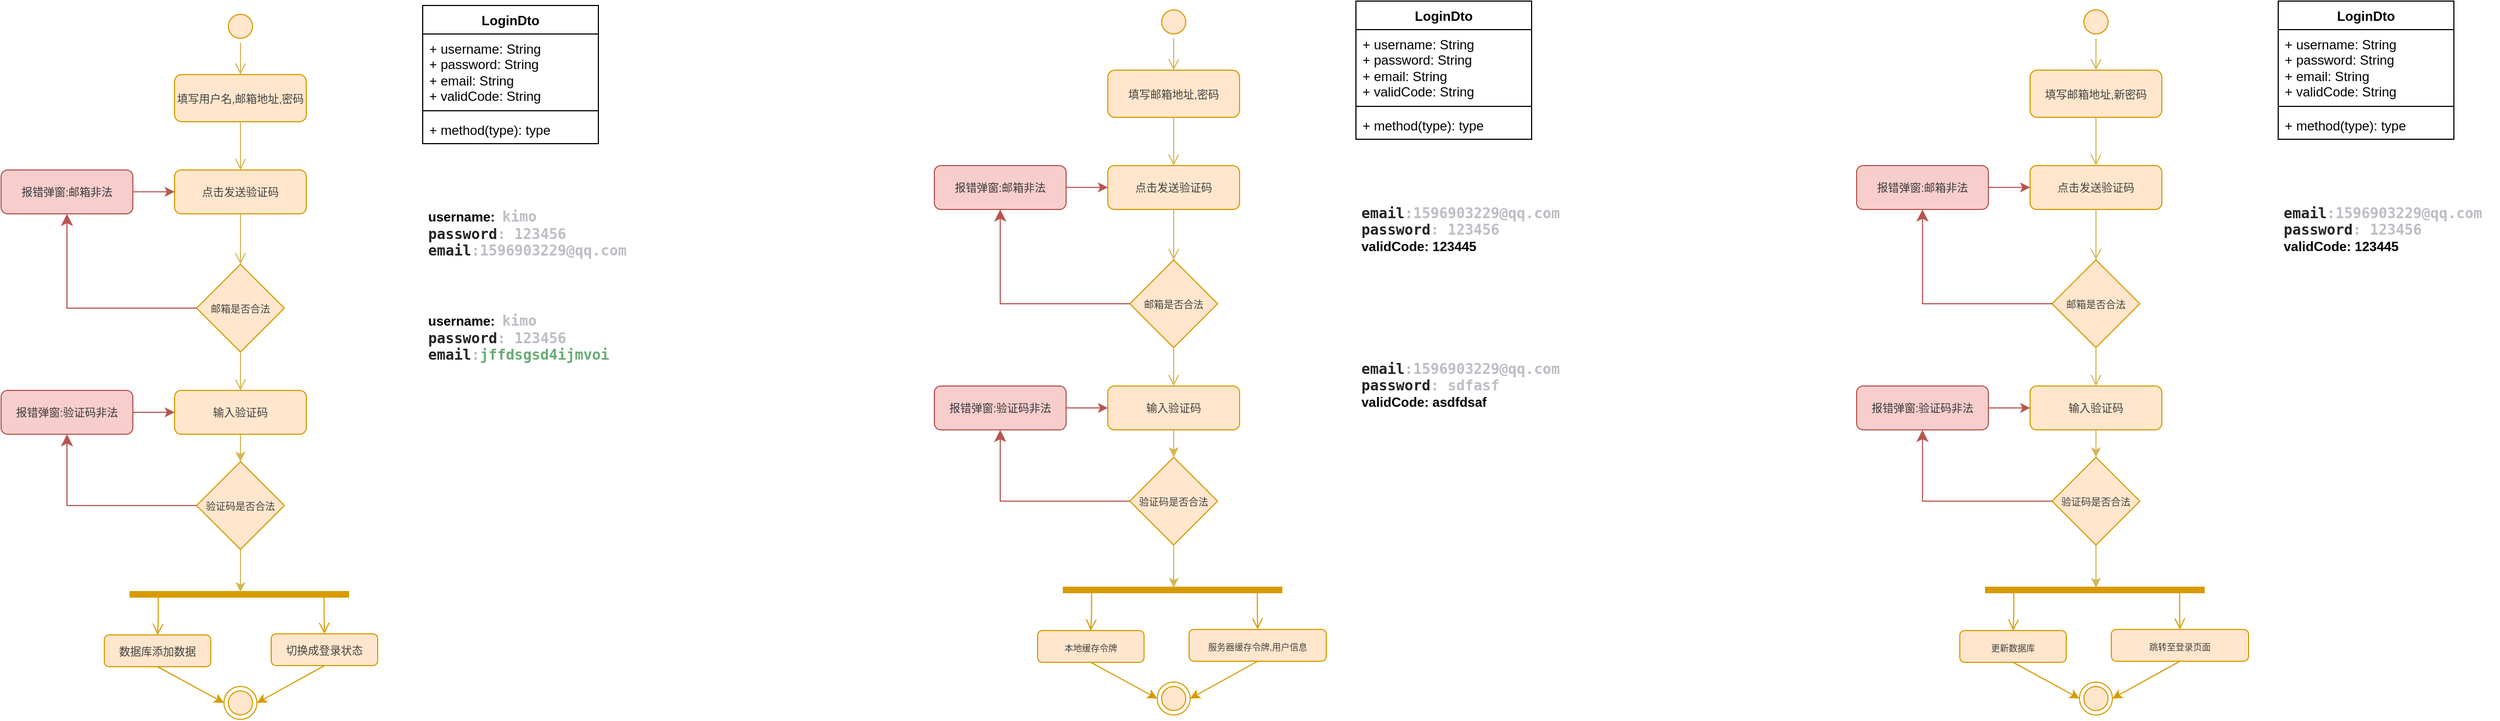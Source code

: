 <mxfile version="28.2.5">
  <diagram name="第 1 页" id="Ko-EZqCOvVL0mjjenT1L">
    <mxGraphModel dx="1000" dy="695" grid="0" gridSize="10" guides="1" tooltips="1" connect="1" arrows="1" fold="1" page="1" pageScale="1" pageWidth="827" pageHeight="1169" background="none" math="0" shadow="0">
      <root>
        <mxCell id="0" />
        <mxCell id="1" parent="0" />
        <mxCell id="JyAN_obIHdgHUJqG_vVm-1" value="" style="ellipse;html=1;shape=endState;fillColor=#ffe6cc;strokeColor=#d79b00;" parent="1" vertex="1">
          <mxGeometry x="233" y="665" width="30" height="30" as="geometry" />
        </mxCell>
        <mxCell id="JyAN_obIHdgHUJqG_vVm-2" value="" style="ellipse;html=1;shape=startState;fillColor=#ffe6cc;strokeColor=#d79b00;" parent="1" vertex="1">
          <mxGeometry x="233" y="48" width="30" height="30" as="geometry" />
        </mxCell>
        <mxCell id="JyAN_obIHdgHUJqG_vVm-3" value="" style="edgeStyle=orthogonalEdgeStyle;html=1;verticalAlign=bottom;endArrow=open;endSize=8;strokeColor=#d6b656;rounded=0;fillColor=#fff2cc;" parent="1" source="JyAN_obIHdgHUJqG_vVm-2" target="JyAN_obIHdgHUJqG_vVm-4" edge="1">
          <mxGeometry relative="1" as="geometry">
            <mxPoint x="248" y="138" as="targetPoint" />
          </mxGeometry>
        </mxCell>
        <mxCell id="JyAN_obIHdgHUJqG_vVm-4" value="&lt;font style=&quot;color: rgb(66, 66, 66); font-size: 10px;&quot;&gt;填写用户名,邮箱地址,密码&lt;/font&gt;" style="rounded=1;whiteSpace=wrap;html=1;fillColor=#ffe6cc;strokeColor=#d79b00;" parent="1" vertex="1">
          <mxGeometry x="188" y="107" width="120" height="43" as="geometry" />
        </mxCell>
        <mxCell id="JyAN_obIHdgHUJqG_vVm-5" value="&lt;font style=&quot;color: rgb(66, 66, 66); font-size: 10px;&quot;&gt;点击发送验证码&lt;/font&gt;" style="rounded=1;whiteSpace=wrap;html=1;fillColor=#ffe6cc;strokeColor=#d79b00;" parent="1" vertex="1">
          <mxGeometry x="188" y="194" width="120" height="40" as="geometry" />
        </mxCell>
        <mxCell id="JyAN_obIHdgHUJqG_vVm-6" value="" style="edgeStyle=orthogonalEdgeStyle;html=1;verticalAlign=bottom;endArrow=open;endSize=8;strokeColor=#d6b656;rounded=0;fillColor=#fff2cc;entryX=0.5;entryY=0;entryDx=0;entryDy=0;exitX=0.5;exitY=1;exitDx=0;exitDy=0;" parent="1" source="JyAN_obIHdgHUJqG_vVm-4" target="JyAN_obIHdgHUJqG_vVm-5" edge="1">
          <mxGeometry relative="1" as="geometry">
            <mxPoint x="243" y="174" as="targetPoint" />
            <mxPoint x="243" y="100" as="sourcePoint" />
          </mxGeometry>
        </mxCell>
        <mxCell id="JyAN_obIHdgHUJqG_vVm-7" value="" style="edgeStyle=orthogonalEdgeStyle;html=1;verticalAlign=bottom;endArrow=open;endSize=8;strokeColor=#d6b656;rounded=0;fillColor=#fff2cc;entryX=0.5;entryY=0;entryDx=0;entryDy=0;" parent="1" source="JyAN_obIHdgHUJqG_vVm-5" target="JyAN_obIHdgHUJqG_vVm-8" edge="1">
          <mxGeometry relative="1" as="geometry">
            <mxPoint x="247.71" y="474" as="targetPoint" />
            <mxPoint x="247.71" y="364" as="sourcePoint" />
          </mxGeometry>
        </mxCell>
        <mxCell id="JyAN_obIHdgHUJqG_vVm-8" value="&lt;font style=&quot;font-size: 9px; color: rgb(66, 66, 66);&quot;&gt;邮箱是否合法&lt;/font&gt;" style="rhombus;whiteSpace=wrap;html=1;fillColor=#ffe6cc;strokeColor=#d79b00;" parent="1" vertex="1">
          <mxGeometry x="208" y="280" width="80" height="80" as="geometry" />
        </mxCell>
        <mxCell id="JyAN_obIHdgHUJqG_vVm-9" value="" style="edgeStyle=segmentEdgeStyle;endArrow=classic;html=1;curved=0;rounded=0;endSize=8;startSize=8;fillColor=#f8cecc;strokeColor=#b85450;exitX=0;exitY=0.5;exitDx=0;exitDy=0;entryX=0.5;entryY=1;entryDx=0;entryDy=0;" parent="1" source="JyAN_obIHdgHUJqG_vVm-8" target="JyAN_obIHdgHUJqG_vVm-10" edge="1">
          <mxGeometry width="50" height="50" relative="1" as="geometry">
            <mxPoint x="318" y="364" as="sourcePoint" />
            <mxPoint x="71" y="253" as="targetPoint" />
          </mxGeometry>
        </mxCell>
        <mxCell id="cl41dGnrG3kQafIAovNq-9" value="" style="edgeStyle=orthogonalEdgeStyle;rounded=0;orthogonalLoop=1;jettySize=auto;html=1;fillColor=#f8cecc;strokeColor=#b85450;" parent="1" edge="1">
          <mxGeometry relative="1" as="geometry">
            <mxPoint x="149.0" y="213.9" as="sourcePoint" />
            <mxPoint x="188" y="213.9" as="targetPoint" />
            <Array as="points">
              <mxPoint x="176" y="213.9" />
              <mxPoint x="176" y="213.9" />
            </Array>
          </mxGeometry>
        </mxCell>
        <mxCell id="JyAN_obIHdgHUJqG_vVm-10" value="&lt;span style=&quot;font-size: 10px;&quot;&gt;&lt;font style=&quot;color: rgb(58, 58, 58);&quot;&gt;报错弹窗:邮箱非法&lt;/font&gt;&lt;/span&gt;" style="rounded=1;whiteSpace=wrap;html=1;fillColor=#f8cecc;strokeColor=#b85450;" parent="1" vertex="1">
          <mxGeometry x="30" y="194" width="120" height="40" as="geometry" />
        </mxCell>
        <mxCell id="JyAN_obIHdgHUJqG_vVm-11" value="" style="edgeStyle=orthogonalEdgeStyle;html=1;verticalAlign=bottom;endArrow=open;endSize=8;strokeColor=#d6b656;rounded=0;fillColor=#fff2cc;exitX=0.5;exitY=1;exitDx=0;exitDy=0;entryX=0.5;entryY=0;entryDx=0;entryDy=0;" parent="1" source="JyAN_obIHdgHUJqG_vVm-8" target="cl41dGnrG3kQafIAovNq-2" edge="1">
          <mxGeometry relative="1" as="geometry">
            <mxPoint x="248" y="403" as="targetPoint" />
            <mxPoint x="247" y="417" as="sourcePoint" />
          </mxGeometry>
        </mxCell>
        <mxCell id="JyAN_obIHdgHUJqG_vVm-12" value="" style="shape=line;html=1;strokeWidth=6;strokeColor=#d79b00;fillColor=#ffe6cc;" parent="1" vertex="1">
          <mxGeometry x="147" y="576" width="200" height="10" as="geometry" />
        </mxCell>
        <mxCell id="JyAN_obIHdgHUJqG_vVm-13" value="" style="edgeStyle=orthogonalEdgeStyle;html=1;verticalAlign=bottom;endArrow=open;endSize=8;strokeColor=#d79b00;rounded=0;fillColor=#ffe6cc;exitX=0.131;exitY=0.553;exitDx=0;exitDy=0;exitPerimeter=0;entryX=0.5;entryY=0;entryDx=0;entryDy=0;" parent="1" source="JyAN_obIHdgHUJqG_vVm-12" target="JyAN_obIHdgHUJqG_vVm-14" edge="1">
          <mxGeometry relative="1" as="geometry">
            <mxPoint x="173" y="765.32" as="targetPoint" />
            <mxPoint x="174.8" y="647" as="sourcePoint" />
          </mxGeometry>
        </mxCell>
        <mxCell id="JyAN_obIHdgHUJqG_vVm-14" value="&lt;font color=&quot;#424242&quot;&gt;&lt;span style=&quot;font-size: 10px;&quot;&gt;数据库添加数据&lt;/span&gt;&lt;/font&gt;" style="rounded=1;whiteSpace=wrap;html=1;fillColor=#ffe6cc;strokeColor=#d79b00;" parent="1" vertex="1">
          <mxGeometry x="124" y="618" width="97" height="29" as="geometry" />
        </mxCell>
        <mxCell id="JyAN_obIHdgHUJqG_vVm-15" value="" style="edgeStyle=orthogonalEdgeStyle;html=1;verticalAlign=bottom;endArrow=open;endSize=8;strokeColor=#d79b00;rounded=0;fillColor=#ffe6cc;exitX=0.886;exitY=0.567;exitDx=0;exitDy=0;exitPerimeter=0;entryX=0.5;entryY=0;entryDx=0;entryDy=0;" parent="1" source="JyAN_obIHdgHUJqG_vVm-12" target="JyAN_obIHdgHUJqG_vVm-16" edge="1">
          <mxGeometry relative="1" as="geometry">
            <mxPoint x="325" y="774" as="targetPoint" />
            <mxPoint x="324" y="633" as="sourcePoint" />
          </mxGeometry>
        </mxCell>
        <mxCell id="JyAN_obIHdgHUJqG_vVm-16" value="&lt;font color=&quot;#424242&quot;&gt;&lt;span style=&quot;font-size: 10px;&quot;&gt;切换成登录状态&lt;/span&gt;&lt;/font&gt;" style="rounded=1;whiteSpace=wrap;html=1;fillColor=#ffe6cc;strokeColor=#d79b00;" parent="1" vertex="1">
          <mxGeometry x="276" y="617" width="97" height="29" as="geometry" />
        </mxCell>
        <mxCell id="JyAN_obIHdgHUJqG_vVm-18" value="" style="endArrow=classic;html=1;rounded=0;fillColor=#ffe6cc;strokeColor=#d79b00;entryX=0;entryY=0.5;entryDx=0;entryDy=0;exitX=0.5;exitY=1;exitDx=0;exitDy=0;" parent="1" source="JyAN_obIHdgHUJqG_vVm-14" target="JyAN_obIHdgHUJqG_vVm-1" edge="1">
          <mxGeometry width="50" height="50" relative="1" as="geometry">
            <mxPoint x="99" y="818" as="sourcePoint" />
            <mxPoint x="149" y="768" as="targetPoint" />
          </mxGeometry>
        </mxCell>
        <mxCell id="JyAN_obIHdgHUJqG_vVm-19" value="" style="endArrow=classic;html=1;rounded=0;fillColor=#ffe6cc;strokeColor=#d79b00;entryX=1;entryY=0.5;entryDx=0;entryDy=0;exitX=0.5;exitY=1;exitDx=0;exitDy=0;" parent="1" source="JyAN_obIHdgHUJqG_vVm-16" target="JyAN_obIHdgHUJqG_vVm-1" edge="1">
          <mxGeometry width="50" height="50" relative="1" as="geometry">
            <mxPoint x="282" y="723" as="sourcePoint" />
            <mxPoint x="342" y="795" as="targetPoint" />
          </mxGeometry>
        </mxCell>
        <mxCell id="JyAN_obIHdgHUJqG_vVm-20" value="LoginDto" style="swimlane;fontStyle=1;align=center;verticalAlign=top;childLayout=stackLayout;horizontal=1;startSize=26;horizontalStack=0;resizeParent=1;resizeParentMax=0;resizeLast=0;collapsible=1;marginBottom=0;whiteSpace=wrap;html=1;" parent="1" vertex="1">
          <mxGeometry x="414" y="44" width="160" height="126" as="geometry" />
        </mxCell>
        <mxCell id="JyAN_obIHdgHUJqG_vVm-21" value="+ username: String&lt;div&gt;+ password: String&lt;/div&gt;&lt;div&gt;+ email: String&lt;/div&gt;&lt;div&gt;+ validCode: String&lt;/div&gt;" style="text;strokeColor=none;fillColor=none;align=left;verticalAlign=top;spacingLeft=4;spacingRight=4;overflow=hidden;rotatable=0;points=[[0,0.5],[1,0.5]];portConstraint=eastwest;whiteSpace=wrap;html=1;" parent="JyAN_obIHdgHUJqG_vVm-20" vertex="1">
          <mxGeometry y="26" width="160" height="66" as="geometry" />
        </mxCell>
        <mxCell id="JyAN_obIHdgHUJqG_vVm-22" value="" style="line;strokeWidth=1;fillColor=none;align=left;verticalAlign=middle;spacingTop=-1;spacingLeft=3;spacingRight=3;rotatable=0;labelPosition=right;points=[];portConstraint=eastwest;strokeColor=inherit;" parent="JyAN_obIHdgHUJqG_vVm-20" vertex="1">
          <mxGeometry y="92" width="160" height="8" as="geometry" />
        </mxCell>
        <mxCell id="JyAN_obIHdgHUJqG_vVm-23" value="+ method(type): type" style="text;strokeColor=none;fillColor=none;align=left;verticalAlign=top;spacingLeft=4;spacingRight=4;overflow=hidden;rotatable=0;points=[[0,0.5],[1,0.5]];portConstraint=eastwest;whiteSpace=wrap;html=1;" parent="JyAN_obIHdgHUJqG_vVm-20" vertex="1">
          <mxGeometry y="100" width="160" height="26" as="geometry" />
        </mxCell>
        <mxCell id="JyAN_obIHdgHUJqG_vVm-24" value="username:&amp;nbsp;&lt;span&gt;&amp;nbsp;&lt;span style=&quot;font-family: &amp;quot;JetBrains Mono&amp;quot;, monospace; font-size: 9.8pt; color: rgb(188, 190, 196);&quot;&gt;kimo&lt;/span&gt;&lt;/span&gt;&lt;div&gt;&lt;span style=&quot;font-family: &amp;quot;JetBrains Mono&amp;quot;, monospace; font-size: 9.8pt; color: rgb(188, 190, 196);&quot;&gt;&lt;font style=&quot;color: rgb(37, 37, 37);&quot;&gt;password&lt;/font&gt;&lt;/span&gt;&lt;span style=&quot;font-family: &amp;quot;JetBrains Mono&amp;quot;, monospace; font-size: 9.8pt; color: rgb(188, 190, 196);&quot;&gt;: 123456&lt;/span&gt;&lt;/div&gt;&lt;div&gt;&lt;span style=&quot;font-family: &amp;quot;JetBrains Mono&amp;quot;, monospace; font-size: 9.8pt; color: rgb(188, 190, 196);&quot;&gt;&lt;font style=&quot;color: rgb(37, 37, 37);&quot;&gt;email&lt;/font&gt;&lt;/span&gt;&lt;span style=&quot;font-family: &amp;quot;JetBrains Mono&amp;quot;, monospace; font-size: 9.8pt; color: rgb(188, 190, 196);&quot;&gt;:1596903229@qq.com&lt;/span&gt;&lt;/div&gt;" style="text;align=left;fontStyle=1;verticalAlign=middle;spacingLeft=3;spacingRight=3;strokeColor=none;rotatable=0;points=[[0,0.5],[1,0.5]];portConstraint=eastwest;html=1;" parent="1" vertex="1">
          <mxGeometry x="414" y="207" width="201" height="90" as="geometry" />
        </mxCell>
        <mxCell id="JyAN_obIHdgHUJqG_vVm-25" value="username:&amp;nbsp;&lt;span&gt;&amp;nbsp;&lt;span style=&quot;font-family: &amp;quot;JetBrains Mono&amp;quot;, monospace; font-size: 9.8pt; color: rgb(188, 190, 196);&quot;&gt;kimo&lt;/span&gt;&lt;/span&gt;&lt;div&gt;&lt;span style=&quot;font-family: &amp;quot;JetBrains Mono&amp;quot;, monospace; font-size: 9.8pt; color: rgb(188, 190, 196);&quot;&gt;&lt;font style=&quot;color: rgb(37, 37, 37);&quot;&gt;password&lt;/font&gt;&lt;/span&gt;&lt;span style=&quot;font-family: &amp;quot;JetBrains Mono&amp;quot;, monospace; font-size: 9.8pt; color: rgb(188, 190, 196);&quot;&gt;: 123456&lt;/span&gt;&lt;/div&gt;&lt;div&gt;&lt;span style=&quot;font-family: &amp;quot;JetBrains Mono&amp;quot;, monospace; font-size: 9.8pt; color: rgb(188, 190, 196);&quot;&gt;&lt;font style=&quot;color: rgb(37, 37, 37);&quot;&gt;email&lt;/font&gt;&lt;/span&gt;&lt;span style=&quot;font-family: &amp;quot;JetBrains Mono&amp;quot;, monospace; font-size: 9.8pt; color: rgb(188, 190, 196);&quot;&gt;:&lt;/span&gt;&lt;span style=&quot;color: rgb(106, 171, 115); font-family: &amp;quot;JetBrains Mono&amp;quot;, monospace; font-size: 9.8pt;&quot;&gt;jffdsgsd4ijmvo&lt;/span&gt;&lt;span style=&quot;color: rgb(106, 171, 115); font-family: &amp;quot;JetBrains Mono&amp;quot;, monospace; font-size: 9.8pt;&quot;&gt;i&lt;/span&gt;&lt;/div&gt;" style="text;align=left;fontStyle=1;verticalAlign=middle;spacingLeft=3;spacingRight=3;strokeColor=none;rotatable=0;points=[[0,0.5],[1,0.5]];portConstraint=eastwest;html=1;" parent="1" vertex="1">
          <mxGeometry x="414" y="302" width="201" height="90" as="geometry" />
        </mxCell>
        <mxCell id="cl41dGnrG3kQafIAovNq-4" value="" style="edgeStyle=orthogonalEdgeStyle;rounded=0;orthogonalLoop=1;jettySize=auto;html=1;fillColor=#fff2cc;strokeColor=#d6b656;" parent="1" source="cl41dGnrG3kQafIAovNq-2" target="cl41dGnrG3kQafIAovNq-3" edge="1">
          <mxGeometry relative="1" as="geometry" />
        </mxCell>
        <mxCell id="cl41dGnrG3kQafIAovNq-2" value="&lt;font style=&quot;color: rgb(66, 66, 66); font-size: 10px;&quot;&gt;输入验证码&lt;/font&gt;" style="rounded=1;whiteSpace=wrap;html=1;fillColor=#ffe6cc;strokeColor=#d79b00;" parent="1" vertex="1">
          <mxGeometry x="188" y="395" width="120" height="40" as="geometry" />
        </mxCell>
        <mxCell id="cl41dGnrG3kQafIAovNq-5" value="" style="edgeStyle=orthogonalEdgeStyle;rounded=0;orthogonalLoop=1;jettySize=auto;html=1;fillColor=#fff2cc;strokeColor=#d6b656;entryX=0.504;entryY=0.26;entryDx=0;entryDy=0;entryPerimeter=0;" parent="1" source="cl41dGnrG3kQafIAovNq-3" target="JyAN_obIHdgHUJqG_vVm-12" edge="1">
          <mxGeometry relative="1" as="geometry">
            <Array as="points">
              <mxPoint x="248" y="579" />
              <mxPoint x="248" y="579" />
            </Array>
          </mxGeometry>
        </mxCell>
        <mxCell id="cl41dGnrG3kQafIAovNq-3" value="&lt;font style=&quot;font-size: 9px; color: rgb(66, 66, 66);&quot;&gt;验证码是否合法&lt;/font&gt;" style="rhombus;whiteSpace=wrap;html=1;fillColor=#ffe6cc;strokeColor=#d79b00;" parent="1" vertex="1">
          <mxGeometry x="208" y="460" width="80" height="80" as="geometry" />
        </mxCell>
        <mxCell id="cl41dGnrG3kQafIAovNq-6" value="" style="edgeStyle=segmentEdgeStyle;endArrow=classic;html=1;curved=0;rounded=0;endSize=8;startSize=8;fillColor=#f8cecc;strokeColor=#b85450;exitX=0;exitY=0.5;exitDx=0;exitDy=0;entryX=0.5;entryY=1;entryDx=0;entryDy=0;" parent="1" source="cl41dGnrG3kQafIAovNq-3" target="cl41dGnrG3kQafIAovNq-7" edge="1">
          <mxGeometry width="50" height="50" relative="1" as="geometry">
            <mxPoint x="208" y="501" as="sourcePoint" />
            <mxPoint x="71" y="434" as="targetPoint" />
          </mxGeometry>
        </mxCell>
        <mxCell id="cl41dGnrG3kQafIAovNq-8" value="" style="edgeStyle=orthogonalEdgeStyle;rounded=0;orthogonalLoop=1;jettySize=auto;html=1;fillColor=#f8cecc;strokeColor=#b85450;" parent="1" source="cl41dGnrG3kQafIAovNq-7" target="cl41dGnrG3kQafIAovNq-2" edge="1">
          <mxGeometry relative="1" as="geometry" />
        </mxCell>
        <mxCell id="cl41dGnrG3kQafIAovNq-7" value="&lt;span style=&quot;font-size: 10px;&quot;&gt;&lt;font style=&quot;color: rgb(58, 58, 58);&quot;&gt;报错弹窗:验证码非法&lt;/font&gt;&lt;/span&gt;" style="rounded=1;whiteSpace=wrap;html=1;fillColor=#f8cecc;strokeColor=#b85450;" parent="1" vertex="1">
          <mxGeometry x="30" y="395" width="120" height="40" as="geometry" />
        </mxCell>
        <mxCell id="cl41dGnrG3kQafIAovNq-10" value="" style="ellipse;html=1;shape=endState;fillColor=#ffe6cc;strokeColor=#d79b00;" parent="1" vertex="1">
          <mxGeometry x="1083" y="661" width="30" height="30" as="geometry" />
        </mxCell>
        <mxCell id="cl41dGnrG3kQafIAovNq-11" value="" style="ellipse;html=1;shape=startState;fillColor=#ffe6cc;strokeColor=#d79b00;" parent="1" vertex="1">
          <mxGeometry x="1083" y="44" width="30" height="30" as="geometry" />
        </mxCell>
        <mxCell id="cl41dGnrG3kQafIAovNq-12" value="" style="edgeStyle=orthogonalEdgeStyle;html=1;verticalAlign=bottom;endArrow=open;endSize=8;strokeColor=#d6b656;rounded=0;fillColor=#fff2cc;" parent="1" source="cl41dGnrG3kQafIAovNq-11" target="cl41dGnrG3kQafIAovNq-13" edge="1">
          <mxGeometry relative="1" as="geometry">
            <mxPoint x="1098" y="134" as="targetPoint" />
          </mxGeometry>
        </mxCell>
        <mxCell id="cl41dGnrG3kQafIAovNq-13" value="&lt;font style=&quot;color: rgb(66, 66, 66); font-size: 10px;&quot;&gt;填写邮箱地址,密码&lt;/font&gt;" style="rounded=1;whiteSpace=wrap;html=1;fillColor=#ffe6cc;strokeColor=#d79b00;" parent="1" vertex="1">
          <mxGeometry x="1038" y="103" width="120" height="43" as="geometry" />
        </mxCell>
        <mxCell id="cl41dGnrG3kQafIAovNq-14" value="&lt;font style=&quot;color: rgb(66, 66, 66); font-size: 10px;&quot;&gt;点击发送验证码&lt;/font&gt;" style="rounded=1;whiteSpace=wrap;html=1;fillColor=#ffe6cc;strokeColor=#d79b00;" parent="1" vertex="1">
          <mxGeometry x="1038" y="190" width="120" height="40" as="geometry" />
        </mxCell>
        <mxCell id="cl41dGnrG3kQafIAovNq-15" value="" style="edgeStyle=orthogonalEdgeStyle;html=1;verticalAlign=bottom;endArrow=open;endSize=8;strokeColor=#d6b656;rounded=0;fillColor=#fff2cc;entryX=0.5;entryY=0;entryDx=0;entryDy=0;exitX=0.5;exitY=1;exitDx=0;exitDy=0;" parent="1" source="cl41dGnrG3kQafIAovNq-13" target="cl41dGnrG3kQafIAovNq-14" edge="1">
          <mxGeometry relative="1" as="geometry">
            <mxPoint x="1093" y="170" as="targetPoint" />
            <mxPoint x="1093" y="96" as="sourcePoint" />
          </mxGeometry>
        </mxCell>
        <mxCell id="cl41dGnrG3kQafIAovNq-16" value="" style="edgeStyle=orthogonalEdgeStyle;html=1;verticalAlign=bottom;endArrow=open;endSize=8;strokeColor=#d6b656;rounded=0;fillColor=#fff2cc;entryX=0.5;entryY=0;entryDx=0;entryDy=0;" parent="1" source="cl41dGnrG3kQafIAovNq-14" target="cl41dGnrG3kQafIAovNq-17" edge="1">
          <mxGeometry relative="1" as="geometry">
            <mxPoint x="1097.71" y="470" as="targetPoint" />
            <mxPoint x="1097.71" y="360" as="sourcePoint" />
          </mxGeometry>
        </mxCell>
        <mxCell id="cl41dGnrG3kQafIAovNq-17" value="&lt;font style=&quot;font-size: 9px; color: rgb(66, 66, 66);&quot;&gt;邮箱是否合法&lt;/font&gt;" style="rhombus;whiteSpace=wrap;html=1;fillColor=#ffe6cc;strokeColor=#d79b00;" parent="1" vertex="1">
          <mxGeometry x="1058" y="276" width="80" height="80" as="geometry" />
        </mxCell>
        <mxCell id="cl41dGnrG3kQafIAovNq-18" value="" style="edgeStyle=segmentEdgeStyle;endArrow=classic;html=1;curved=0;rounded=0;endSize=8;startSize=8;fillColor=#f8cecc;strokeColor=#b85450;exitX=0;exitY=0.5;exitDx=0;exitDy=0;entryX=0.5;entryY=1;entryDx=0;entryDy=0;" parent="1" source="cl41dGnrG3kQafIAovNq-17" target="cl41dGnrG3kQafIAovNq-20" edge="1">
          <mxGeometry width="50" height="50" relative="1" as="geometry">
            <mxPoint x="1168" y="360" as="sourcePoint" />
            <mxPoint x="921" y="249" as="targetPoint" />
          </mxGeometry>
        </mxCell>
        <mxCell id="cl41dGnrG3kQafIAovNq-19" value="" style="edgeStyle=orthogonalEdgeStyle;rounded=0;orthogonalLoop=1;jettySize=auto;html=1;fillColor=#f8cecc;strokeColor=#b85450;" parent="1" edge="1">
          <mxGeometry relative="1" as="geometry">
            <mxPoint x="999" y="209.9" as="sourcePoint" />
            <mxPoint x="1038" y="209.9" as="targetPoint" />
            <Array as="points">
              <mxPoint x="1026" y="209.9" />
              <mxPoint x="1026" y="209.9" />
            </Array>
          </mxGeometry>
        </mxCell>
        <mxCell id="cl41dGnrG3kQafIAovNq-20" value="&lt;span style=&quot;font-size: 10px;&quot;&gt;&lt;font style=&quot;color: rgb(58, 58, 58);&quot;&gt;报错弹窗:邮箱非法&lt;/font&gt;&lt;/span&gt;" style="rounded=1;whiteSpace=wrap;html=1;fillColor=#f8cecc;strokeColor=#b85450;" parent="1" vertex="1">
          <mxGeometry x="880" y="190" width="120" height="40" as="geometry" />
        </mxCell>
        <mxCell id="cl41dGnrG3kQafIAovNq-21" value="" style="edgeStyle=orthogonalEdgeStyle;html=1;verticalAlign=bottom;endArrow=open;endSize=8;strokeColor=#d6b656;rounded=0;fillColor=#fff2cc;exitX=0.5;exitY=1;exitDx=0;exitDy=0;entryX=0.5;entryY=0;entryDx=0;entryDy=0;" parent="1" source="cl41dGnrG3kQafIAovNq-17" target="cl41dGnrG3kQafIAovNq-36" edge="1">
          <mxGeometry relative="1" as="geometry">
            <mxPoint x="1098" y="399" as="targetPoint" />
            <mxPoint x="1097" y="413" as="sourcePoint" />
          </mxGeometry>
        </mxCell>
        <mxCell id="cl41dGnrG3kQafIAovNq-22" value="" style="shape=line;html=1;strokeWidth=6;strokeColor=#d79b00;fillColor=#ffe6cc;" parent="1" vertex="1">
          <mxGeometry x="997" y="572" width="200" height="10" as="geometry" />
        </mxCell>
        <mxCell id="cl41dGnrG3kQafIAovNq-23" value="" style="edgeStyle=orthogonalEdgeStyle;html=1;verticalAlign=bottom;endArrow=open;endSize=8;strokeColor=#d79b00;rounded=0;fillColor=#ffe6cc;exitX=0.131;exitY=0.553;exitDx=0;exitDy=0;exitPerimeter=0;entryX=0.5;entryY=0;entryDx=0;entryDy=0;" parent="1" source="cl41dGnrG3kQafIAovNq-22" target="cl41dGnrG3kQafIAovNq-24" edge="1">
          <mxGeometry relative="1" as="geometry">
            <mxPoint x="1023" y="761.32" as="targetPoint" />
            <mxPoint x="1024.8" y="643" as="sourcePoint" />
          </mxGeometry>
        </mxCell>
        <mxCell id="cl41dGnrG3kQafIAovNq-24" value="&lt;font style=&quot;font-size: 8px;&quot; color=&quot;#424242&quot;&gt;本地缓存令牌&lt;/font&gt;" style="rounded=1;whiteSpace=wrap;html=1;fillColor=#ffe6cc;strokeColor=#d79b00;" parent="1" vertex="1">
          <mxGeometry x="974" y="614" width="97" height="29" as="geometry" />
        </mxCell>
        <mxCell id="cl41dGnrG3kQafIAovNq-25" value="" style="edgeStyle=orthogonalEdgeStyle;html=1;verticalAlign=bottom;endArrow=open;endSize=8;strokeColor=#d79b00;rounded=0;fillColor=#ffe6cc;exitX=0.886;exitY=0.567;exitDx=0;exitDy=0;exitPerimeter=0;entryX=0.5;entryY=0;entryDx=0;entryDy=0;" parent="1" source="cl41dGnrG3kQafIAovNq-22" target="cl41dGnrG3kQafIAovNq-26" edge="1">
          <mxGeometry relative="1" as="geometry">
            <mxPoint x="1175" y="770" as="targetPoint" />
            <mxPoint x="1174" y="629" as="sourcePoint" />
          </mxGeometry>
        </mxCell>
        <mxCell id="cl41dGnrG3kQafIAovNq-26" value="&lt;font style=&quot;font-size: 8px;&quot; color=&quot;#424242&quot;&gt;服务器缓存令牌,用户信息&lt;/font&gt;" style="rounded=1;whiteSpace=wrap;html=1;fillColor=#ffe6cc;strokeColor=#d79b00;" parent="1" vertex="1">
          <mxGeometry x="1112" y="613" width="125" height="29" as="geometry" />
        </mxCell>
        <mxCell id="cl41dGnrG3kQafIAovNq-27" value="" style="endArrow=classic;html=1;rounded=0;fillColor=#ffe6cc;strokeColor=#d79b00;entryX=0;entryY=0.5;entryDx=0;entryDy=0;exitX=0.5;exitY=1;exitDx=0;exitDy=0;" parent="1" source="cl41dGnrG3kQafIAovNq-24" target="cl41dGnrG3kQafIAovNq-10" edge="1">
          <mxGeometry width="50" height="50" relative="1" as="geometry">
            <mxPoint x="949" y="814" as="sourcePoint" />
            <mxPoint x="999" y="764" as="targetPoint" />
          </mxGeometry>
        </mxCell>
        <mxCell id="cl41dGnrG3kQafIAovNq-28" value="" style="endArrow=classic;html=1;rounded=0;fillColor=#ffe6cc;strokeColor=#d79b00;entryX=1;entryY=0.5;entryDx=0;entryDy=0;exitX=0.5;exitY=1;exitDx=0;exitDy=0;" parent="1" source="cl41dGnrG3kQafIAovNq-26" target="cl41dGnrG3kQafIAovNq-10" edge="1">
          <mxGeometry width="50" height="50" relative="1" as="geometry">
            <mxPoint x="1132" y="719" as="sourcePoint" />
            <mxPoint x="1192" y="791" as="targetPoint" />
          </mxGeometry>
        </mxCell>
        <mxCell id="cl41dGnrG3kQafIAovNq-29" value="LoginDto" style="swimlane;fontStyle=1;align=center;verticalAlign=top;childLayout=stackLayout;horizontal=1;startSize=26;horizontalStack=0;resizeParent=1;resizeParentMax=0;resizeLast=0;collapsible=1;marginBottom=0;whiteSpace=wrap;html=1;" parent="1" vertex="1">
          <mxGeometry x="1264" y="40" width="160" height="126" as="geometry" />
        </mxCell>
        <mxCell id="cl41dGnrG3kQafIAovNq-30" value="+ username: String&lt;div&gt;+ password: String&lt;/div&gt;&lt;div&gt;+ email: String&lt;/div&gt;&lt;div&gt;+ validCode: String&lt;/div&gt;" style="text;strokeColor=none;fillColor=none;align=left;verticalAlign=top;spacingLeft=4;spacingRight=4;overflow=hidden;rotatable=0;points=[[0,0.5],[1,0.5]];portConstraint=eastwest;whiteSpace=wrap;html=1;" parent="cl41dGnrG3kQafIAovNq-29" vertex="1">
          <mxGeometry y="26" width="160" height="66" as="geometry" />
        </mxCell>
        <mxCell id="cl41dGnrG3kQafIAovNq-31" value="" style="line;strokeWidth=1;fillColor=none;align=left;verticalAlign=middle;spacingTop=-1;spacingLeft=3;spacingRight=3;rotatable=0;labelPosition=right;points=[];portConstraint=eastwest;strokeColor=inherit;" parent="cl41dGnrG3kQafIAovNq-29" vertex="1">
          <mxGeometry y="92" width="160" height="8" as="geometry" />
        </mxCell>
        <mxCell id="cl41dGnrG3kQafIAovNq-32" value="+ method(type): type" style="text;strokeColor=none;fillColor=none;align=left;verticalAlign=top;spacingLeft=4;spacingRight=4;overflow=hidden;rotatable=0;points=[[0,0.5],[1,0.5]];portConstraint=eastwest;whiteSpace=wrap;html=1;" parent="cl41dGnrG3kQafIAovNq-29" vertex="1">
          <mxGeometry y="100" width="160" height="26" as="geometry" />
        </mxCell>
        <mxCell id="cl41dGnrG3kQafIAovNq-33" value="&lt;div&gt;&lt;span style=&quot;font-family: &amp;quot;JetBrains Mono&amp;quot;, monospace; font-size: 9.8pt; color: rgb(188, 190, 196);&quot;&gt;&lt;font style=&quot;color: rgb(37, 37, 37);&quot;&gt;&lt;span style=&quot;font-size: 9.8pt; color: rgb(188, 190, 196);&quot;&gt;&lt;font style=&quot;color: rgb(37, 37, 37);&quot;&gt;email&lt;/font&gt;&lt;/span&gt;&lt;span style=&quot;font-size: 9.8pt; color: rgb(188, 190, 196);&quot;&gt;:1596903229@qq.com&lt;/span&gt;&lt;/font&gt;&lt;/span&gt;&lt;/div&gt;&lt;div&gt;&lt;span style=&quot;font-family: &amp;quot;JetBrains Mono&amp;quot;, monospace; font-size: 9.8pt; color: rgb(188, 190, 196);&quot;&gt;&lt;font style=&quot;color: rgb(37, 37, 37);&quot;&gt;password&lt;/font&gt;&lt;/span&gt;&lt;span style=&quot;font-family: &amp;quot;JetBrains Mono&amp;quot;, monospace; font-size: 9.8pt; color: rgb(188, 190, 196);&quot;&gt;: 123456&lt;/span&gt;&lt;/div&gt;&lt;div&gt;validCode: 123445&lt;/div&gt;" style="text;align=left;fontStyle=1;verticalAlign=middle;spacingLeft=3;spacingRight=3;strokeColor=none;rotatable=0;points=[[0,0.5],[1,0.5]];portConstraint=eastwest;html=1;" parent="1" vertex="1">
          <mxGeometry x="1264" y="203" width="201" height="90" as="geometry" />
        </mxCell>
        <mxCell id="cl41dGnrG3kQafIAovNq-35" value="" style="edgeStyle=orthogonalEdgeStyle;rounded=0;orthogonalLoop=1;jettySize=auto;html=1;fillColor=#fff2cc;strokeColor=#d6b656;" parent="1" source="cl41dGnrG3kQafIAovNq-36" target="cl41dGnrG3kQafIAovNq-38" edge="1">
          <mxGeometry relative="1" as="geometry" />
        </mxCell>
        <mxCell id="cl41dGnrG3kQafIAovNq-36" value="&lt;font style=&quot;color: rgb(66, 66, 66); font-size: 10px;&quot;&gt;输入验证码&lt;/font&gt;" style="rounded=1;whiteSpace=wrap;html=1;fillColor=#ffe6cc;strokeColor=#d79b00;" parent="1" vertex="1">
          <mxGeometry x="1038" y="391" width="120" height="40" as="geometry" />
        </mxCell>
        <mxCell id="cl41dGnrG3kQafIAovNq-37" value="" style="edgeStyle=orthogonalEdgeStyle;rounded=0;orthogonalLoop=1;jettySize=auto;html=1;fillColor=#fff2cc;strokeColor=#d6b656;entryX=0.504;entryY=0.26;entryDx=0;entryDy=0;entryPerimeter=0;" parent="1" source="cl41dGnrG3kQafIAovNq-38" target="cl41dGnrG3kQafIAovNq-22" edge="1">
          <mxGeometry relative="1" as="geometry">
            <Array as="points">
              <mxPoint x="1098" y="575" />
              <mxPoint x="1098" y="575" />
            </Array>
          </mxGeometry>
        </mxCell>
        <mxCell id="cl41dGnrG3kQafIAovNq-38" value="&lt;font style=&quot;font-size: 9px; color: rgb(66, 66, 66);&quot;&gt;验证码是否合法&lt;/font&gt;" style="rhombus;whiteSpace=wrap;html=1;fillColor=#ffe6cc;strokeColor=#d79b00;" parent="1" vertex="1">
          <mxGeometry x="1058" y="456" width="80" height="80" as="geometry" />
        </mxCell>
        <mxCell id="cl41dGnrG3kQafIAovNq-39" value="" style="edgeStyle=segmentEdgeStyle;endArrow=classic;html=1;curved=0;rounded=0;endSize=8;startSize=8;fillColor=#f8cecc;strokeColor=#b85450;exitX=0;exitY=0.5;exitDx=0;exitDy=0;entryX=0.5;entryY=1;entryDx=0;entryDy=0;" parent="1" source="cl41dGnrG3kQafIAovNq-38" target="cl41dGnrG3kQafIAovNq-41" edge="1">
          <mxGeometry width="50" height="50" relative="1" as="geometry">
            <mxPoint x="1058" y="497" as="sourcePoint" />
            <mxPoint x="921" y="430" as="targetPoint" />
          </mxGeometry>
        </mxCell>
        <mxCell id="cl41dGnrG3kQafIAovNq-40" value="" style="edgeStyle=orthogonalEdgeStyle;rounded=0;orthogonalLoop=1;jettySize=auto;html=1;fillColor=#f8cecc;strokeColor=#b85450;" parent="1" source="cl41dGnrG3kQafIAovNq-41" target="cl41dGnrG3kQafIAovNq-36" edge="1">
          <mxGeometry relative="1" as="geometry" />
        </mxCell>
        <mxCell id="cl41dGnrG3kQafIAovNq-41" value="&lt;span style=&quot;font-size: 10px;&quot;&gt;&lt;font style=&quot;color: rgb(58, 58, 58);&quot;&gt;报错弹窗:验证码非法&lt;/font&gt;&lt;/span&gt;" style="rounded=1;whiteSpace=wrap;html=1;fillColor=#f8cecc;strokeColor=#b85450;" parent="1" vertex="1">
          <mxGeometry x="880" y="391" width="120" height="40" as="geometry" />
        </mxCell>
        <mxCell id="cl41dGnrG3kQafIAovNq-42" value="" style="ellipse;html=1;shape=endState;fillColor=#ffe6cc;strokeColor=#d79b00;" parent="1" vertex="1">
          <mxGeometry x="1923" y="661" width="30" height="30" as="geometry" />
        </mxCell>
        <mxCell id="cl41dGnrG3kQafIAovNq-43" value="" style="ellipse;html=1;shape=startState;fillColor=#ffe6cc;strokeColor=#d79b00;" parent="1" vertex="1">
          <mxGeometry x="1923" y="44" width="30" height="30" as="geometry" />
        </mxCell>
        <mxCell id="cl41dGnrG3kQafIAovNq-44" value="" style="edgeStyle=orthogonalEdgeStyle;html=1;verticalAlign=bottom;endArrow=open;endSize=8;strokeColor=#d6b656;rounded=0;fillColor=#fff2cc;" parent="1" source="cl41dGnrG3kQafIAovNq-43" target="cl41dGnrG3kQafIAovNq-45" edge="1">
          <mxGeometry relative="1" as="geometry">
            <mxPoint x="1938" y="134" as="targetPoint" />
          </mxGeometry>
        </mxCell>
        <mxCell id="cl41dGnrG3kQafIAovNq-45" value="&lt;font style=&quot;color: rgb(66, 66, 66); font-size: 10px;&quot;&gt;填写邮箱地址,新密码&lt;/font&gt;" style="rounded=1;whiteSpace=wrap;html=1;fillColor=#ffe6cc;strokeColor=#d79b00;" parent="1" vertex="1">
          <mxGeometry x="1878" y="103" width="120" height="43" as="geometry" />
        </mxCell>
        <mxCell id="cl41dGnrG3kQafIAovNq-46" value="&lt;font style=&quot;color: rgb(66, 66, 66); font-size: 10px;&quot;&gt;点击发送验证码&lt;/font&gt;" style="rounded=1;whiteSpace=wrap;html=1;fillColor=#ffe6cc;strokeColor=#d79b00;" parent="1" vertex="1">
          <mxGeometry x="1878" y="190" width="120" height="40" as="geometry" />
        </mxCell>
        <mxCell id="cl41dGnrG3kQafIAovNq-47" value="" style="edgeStyle=orthogonalEdgeStyle;html=1;verticalAlign=bottom;endArrow=open;endSize=8;strokeColor=#d6b656;rounded=0;fillColor=#fff2cc;entryX=0.5;entryY=0;entryDx=0;entryDy=0;exitX=0.5;exitY=1;exitDx=0;exitDy=0;" parent="1" source="cl41dGnrG3kQafIAovNq-45" target="cl41dGnrG3kQafIAovNq-46" edge="1">
          <mxGeometry relative="1" as="geometry">
            <mxPoint x="1933" y="170" as="targetPoint" />
            <mxPoint x="1933" y="96" as="sourcePoint" />
          </mxGeometry>
        </mxCell>
        <mxCell id="cl41dGnrG3kQafIAovNq-48" value="" style="edgeStyle=orthogonalEdgeStyle;html=1;verticalAlign=bottom;endArrow=open;endSize=8;strokeColor=#d6b656;rounded=0;fillColor=#fff2cc;entryX=0.5;entryY=0;entryDx=0;entryDy=0;" parent="1" source="cl41dGnrG3kQafIAovNq-46" target="cl41dGnrG3kQafIAovNq-49" edge="1">
          <mxGeometry relative="1" as="geometry">
            <mxPoint x="1937.71" y="470" as="targetPoint" />
            <mxPoint x="1937.71" y="360" as="sourcePoint" />
          </mxGeometry>
        </mxCell>
        <mxCell id="cl41dGnrG3kQafIAovNq-49" value="&lt;font style=&quot;font-size: 9px; color: rgb(66, 66, 66);&quot;&gt;邮箱是否合法&lt;/font&gt;" style="rhombus;whiteSpace=wrap;html=1;fillColor=#ffe6cc;strokeColor=#d79b00;" parent="1" vertex="1">
          <mxGeometry x="1898" y="276" width="80" height="80" as="geometry" />
        </mxCell>
        <mxCell id="cl41dGnrG3kQafIAovNq-50" value="" style="edgeStyle=segmentEdgeStyle;endArrow=classic;html=1;curved=0;rounded=0;endSize=8;startSize=8;fillColor=#f8cecc;strokeColor=#b85450;exitX=0;exitY=0.5;exitDx=0;exitDy=0;entryX=0.5;entryY=1;entryDx=0;entryDy=0;" parent="1" source="cl41dGnrG3kQafIAovNq-49" target="cl41dGnrG3kQafIAovNq-52" edge="1">
          <mxGeometry width="50" height="50" relative="1" as="geometry">
            <mxPoint x="2008" y="360" as="sourcePoint" />
            <mxPoint x="1761" y="249" as="targetPoint" />
          </mxGeometry>
        </mxCell>
        <mxCell id="cl41dGnrG3kQafIAovNq-51" value="" style="edgeStyle=orthogonalEdgeStyle;rounded=0;orthogonalLoop=1;jettySize=auto;html=1;fillColor=#f8cecc;strokeColor=#b85450;" parent="1" edge="1">
          <mxGeometry relative="1" as="geometry">
            <mxPoint x="1839" y="209.9" as="sourcePoint" />
            <mxPoint x="1878" y="209.9" as="targetPoint" />
            <Array as="points">
              <mxPoint x="1866" y="209.9" />
              <mxPoint x="1866" y="209.9" />
            </Array>
          </mxGeometry>
        </mxCell>
        <mxCell id="cl41dGnrG3kQafIAovNq-52" value="&lt;span style=&quot;font-size: 10px;&quot;&gt;&lt;font style=&quot;color: rgb(58, 58, 58);&quot;&gt;报错弹窗:邮箱非法&lt;/font&gt;&lt;/span&gt;" style="rounded=1;whiteSpace=wrap;html=1;fillColor=#f8cecc;strokeColor=#b85450;" parent="1" vertex="1">
          <mxGeometry x="1720" y="190" width="120" height="40" as="geometry" />
        </mxCell>
        <mxCell id="cl41dGnrG3kQafIAovNq-53" value="" style="edgeStyle=orthogonalEdgeStyle;html=1;verticalAlign=bottom;endArrow=open;endSize=8;strokeColor=#d6b656;rounded=0;fillColor=#fff2cc;exitX=0.5;exitY=1;exitDx=0;exitDy=0;entryX=0.5;entryY=0;entryDx=0;entryDy=0;" parent="1" source="cl41dGnrG3kQafIAovNq-49" target="cl41dGnrG3kQafIAovNq-67" edge="1">
          <mxGeometry relative="1" as="geometry">
            <mxPoint x="1938" y="399" as="targetPoint" />
            <mxPoint x="1937" y="413" as="sourcePoint" />
          </mxGeometry>
        </mxCell>
        <mxCell id="cl41dGnrG3kQafIAovNq-54" value="" style="shape=line;html=1;strokeWidth=6;strokeColor=#d79b00;fillColor=#ffe6cc;" parent="1" vertex="1">
          <mxGeometry x="1837" y="572" width="200" height="10" as="geometry" />
        </mxCell>
        <mxCell id="cl41dGnrG3kQafIAovNq-55" value="" style="edgeStyle=orthogonalEdgeStyle;html=1;verticalAlign=bottom;endArrow=open;endSize=8;strokeColor=#d79b00;rounded=0;fillColor=#ffe6cc;exitX=0.131;exitY=0.553;exitDx=0;exitDy=0;exitPerimeter=0;entryX=0.5;entryY=0;entryDx=0;entryDy=0;" parent="1" source="cl41dGnrG3kQafIAovNq-54" target="cl41dGnrG3kQafIAovNq-56" edge="1">
          <mxGeometry relative="1" as="geometry">
            <mxPoint x="1863" y="761.32" as="targetPoint" />
            <mxPoint x="1864.8" y="643" as="sourcePoint" />
          </mxGeometry>
        </mxCell>
        <mxCell id="cl41dGnrG3kQafIAovNq-56" value="&lt;font color=&quot;#424242&quot;&gt;&lt;span style=&quot;font-size: 8px;&quot;&gt;更新数据库&lt;/span&gt;&lt;/font&gt;" style="rounded=1;whiteSpace=wrap;html=1;fillColor=#ffe6cc;strokeColor=#d79b00;" parent="1" vertex="1">
          <mxGeometry x="1814" y="614" width="97" height="29" as="geometry" />
        </mxCell>
        <mxCell id="cl41dGnrG3kQafIAovNq-57" value="" style="edgeStyle=orthogonalEdgeStyle;html=1;verticalAlign=bottom;endArrow=open;endSize=8;strokeColor=#d79b00;rounded=0;fillColor=#ffe6cc;exitX=0.886;exitY=0.567;exitDx=0;exitDy=0;exitPerimeter=0;entryX=0.5;entryY=0;entryDx=0;entryDy=0;" parent="1" source="cl41dGnrG3kQafIAovNq-54" target="cl41dGnrG3kQafIAovNq-58" edge="1">
          <mxGeometry relative="1" as="geometry">
            <mxPoint x="2015" y="770" as="targetPoint" />
            <mxPoint x="2014" y="629" as="sourcePoint" />
          </mxGeometry>
        </mxCell>
        <mxCell id="cl41dGnrG3kQafIAovNq-58" value="&lt;font style=&quot;font-size: 8px;&quot; color=&quot;#424242&quot;&gt;跳转至登录页面&lt;/font&gt;" style="rounded=1;whiteSpace=wrap;html=1;fillColor=#ffe6cc;strokeColor=#d79b00;" parent="1" vertex="1">
          <mxGeometry x="1952" y="613" width="125" height="29" as="geometry" />
        </mxCell>
        <mxCell id="cl41dGnrG3kQafIAovNq-59" value="" style="endArrow=classic;html=1;rounded=0;fillColor=#ffe6cc;strokeColor=#d79b00;entryX=0;entryY=0.5;entryDx=0;entryDy=0;exitX=0.5;exitY=1;exitDx=0;exitDy=0;" parent="1" source="cl41dGnrG3kQafIAovNq-56" target="cl41dGnrG3kQafIAovNq-42" edge="1">
          <mxGeometry width="50" height="50" relative="1" as="geometry">
            <mxPoint x="1789" y="814" as="sourcePoint" />
            <mxPoint x="1839" y="764" as="targetPoint" />
          </mxGeometry>
        </mxCell>
        <mxCell id="cl41dGnrG3kQafIAovNq-60" value="" style="endArrow=classic;html=1;rounded=0;fillColor=#ffe6cc;strokeColor=#d79b00;entryX=1;entryY=0.5;entryDx=0;entryDy=0;exitX=0.5;exitY=1;exitDx=0;exitDy=0;" parent="1" source="cl41dGnrG3kQafIAovNq-58" target="cl41dGnrG3kQafIAovNq-42" edge="1">
          <mxGeometry width="50" height="50" relative="1" as="geometry">
            <mxPoint x="1972" y="719" as="sourcePoint" />
            <mxPoint x="2032" y="791" as="targetPoint" />
          </mxGeometry>
        </mxCell>
        <mxCell id="cl41dGnrG3kQafIAovNq-61" value="LoginDto" style="swimlane;fontStyle=1;align=center;verticalAlign=top;childLayout=stackLayout;horizontal=1;startSize=26;horizontalStack=0;resizeParent=1;resizeParentMax=0;resizeLast=0;collapsible=1;marginBottom=0;whiteSpace=wrap;html=1;" parent="1" vertex="1">
          <mxGeometry x="2104" y="40" width="160" height="126" as="geometry" />
        </mxCell>
        <mxCell id="cl41dGnrG3kQafIAovNq-62" value="+ username: String&lt;div&gt;+ password: String&lt;/div&gt;&lt;div&gt;+ email: String&lt;/div&gt;&lt;div&gt;+ validCode: String&lt;/div&gt;" style="text;strokeColor=none;fillColor=none;align=left;verticalAlign=top;spacingLeft=4;spacingRight=4;overflow=hidden;rotatable=0;points=[[0,0.5],[1,0.5]];portConstraint=eastwest;whiteSpace=wrap;html=1;" parent="cl41dGnrG3kQafIAovNq-61" vertex="1">
          <mxGeometry y="26" width="160" height="66" as="geometry" />
        </mxCell>
        <mxCell id="cl41dGnrG3kQafIAovNq-63" value="" style="line;strokeWidth=1;fillColor=none;align=left;verticalAlign=middle;spacingTop=-1;spacingLeft=3;spacingRight=3;rotatable=0;labelPosition=right;points=[];portConstraint=eastwest;strokeColor=inherit;" parent="cl41dGnrG3kQafIAovNq-61" vertex="1">
          <mxGeometry y="92" width="160" height="8" as="geometry" />
        </mxCell>
        <mxCell id="cl41dGnrG3kQafIAovNq-64" value="+ method(type): type" style="text;strokeColor=none;fillColor=none;align=left;verticalAlign=top;spacingLeft=4;spacingRight=4;overflow=hidden;rotatable=0;points=[[0,0.5],[1,0.5]];portConstraint=eastwest;whiteSpace=wrap;html=1;" parent="cl41dGnrG3kQafIAovNq-61" vertex="1">
          <mxGeometry y="100" width="160" height="26" as="geometry" />
        </mxCell>
        <mxCell id="cl41dGnrG3kQafIAovNq-65" value="&lt;div&gt;&lt;span style=&quot;font-family: &amp;quot;JetBrains Mono&amp;quot;, monospace; font-size: 9.8pt; color: rgb(188, 190, 196);&quot;&gt;&lt;font style=&quot;color: rgb(37, 37, 37);&quot;&gt;&lt;span style=&quot;font-size: 9.8pt; color: rgb(188, 190, 196);&quot;&gt;&lt;font style=&quot;color: rgb(37, 37, 37);&quot;&gt;email&lt;/font&gt;&lt;/span&gt;&lt;span style=&quot;font-size: 9.8pt; color: rgb(188, 190, 196);&quot;&gt;:1596903229@qq.com&lt;/span&gt;&lt;/font&gt;&lt;/span&gt;&lt;/div&gt;&lt;div&gt;&lt;span style=&quot;font-family: &amp;quot;JetBrains Mono&amp;quot;, monospace; font-size: 9.8pt; color: rgb(188, 190, 196);&quot;&gt;&lt;font style=&quot;color: rgb(37, 37, 37);&quot;&gt;password&lt;/font&gt;&lt;/span&gt;&lt;span style=&quot;font-family: &amp;quot;JetBrains Mono&amp;quot;, monospace; font-size: 9.8pt; color: rgb(188, 190, 196);&quot;&gt;: 123456&lt;/span&gt;&lt;/div&gt;&lt;div&gt;validCode: 123445&lt;/div&gt;" style="text;align=left;fontStyle=1;verticalAlign=middle;spacingLeft=3;spacingRight=3;strokeColor=none;rotatable=0;points=[[0,0.5],[1,0.5]];portConstraint=eastwest;html=1;" parent="1" vertex="1">
          <mxGeometry x="2104" y="203" width="201" height="90" as="geometry" />
        </mxCell>
        <mxCell id="cl41dGnrG3kQafIAovNq-66" value="" style="edgeStyle=orthogonalEdgeStyle;rounded=0;orthogonalLoop=1;jettySize=auto;html=1;fillColor=#fff2cc;strokeColor=#d6b656;" parent="1" source="cl41dGnrG3kQafIAovNq-67" target="cl41dGnrG3kQafIAovNq-69" edge="1">
          <mxGeometry relative="1" as="geometry" />
        </mxCell>
        <mxCell id="cl41dGnrG3kQafIAovNq-67" value="&lt;font style=&quot;color: rgb(66, 66, 66); font-size: 10px;&quot;&gt;输入验证码&lt;/font&gt;" style="rounded=1;whiteSpace=wrap;html=1;fillColor=#ffe6cc;strokeColor=#d79b00;" parent="1" vertex="1">
          <mxGeometry x="1878" y="391" width="120" height="40" as="geometry" />
        </mxCell>
        <mxCell id="cl41dGnrG3kQafIAovNq-68" value="" style="edgeStyle=orthogonalEdgeStyle;rounded=0;orthogonalLoop=1;jettySize=auto;html=1;fillColor=#fff2cc;strokeColor=#d6b656;entryX=0.504;entryY=0.26;entryDx=0;entryDy=0;entryPerimeter=0;" parent="1" source="cl41dGnrG3kQafIAovNq-69" target="cl41dGnrG3kQafIAovNq-54" edge="1">
          <mxGeometry relative="1" as="geometry">
            <Array as="points">
              <mxPoint x="1938" y="575" />
              <mxPoint x="1938" y="575" />
            </Array>
          </mxGeometry>
        </mxCell>
        <mxCell id="cl41dGnrG3kQafIAovNq-69" value="&lt;font style=&quot;font-size: 9px; color: rgb(66, 66, 66);&quot;&gt;验证码是否合法&lt;/font&gt;" style="rhombus;whiteSpace=wrap;html=1;fillColor=#ffe6cc;strokeColor=#d79b00;" parent="1" vertex="1">
          <mxGeometry x="1898" y="456" width="80" height="80" as="geometry" />
        </mxCell>
        <mxCell id="cl41dGnrG3kQafIAovNq-70" value="" style="edgeStyle=segmentEdgeStyle;endArrow=classic;html=1;curved=0;rounded=0;endSize=8;startSize=8;fillColor=#f8cecc;strokeColor=#b85450;exitX=0;exitY=0.5;exitDx=0;exitDy=0;entryX=0.5;entryY=1;entryDx=0;entryDy=0;" parent="1" source="cl41dGnrG3kQafIAovNq-69" target="cl41dGnrG3kQafIAovNq-72" edge="1">
          <mxGeometry width="50" height="50" relative="1" as="geometry">
            <mxPoint x="1898" y="497" as="sourcePoint" />
            <mxPoint x="1761" y="430" as="targetPoint" />
          </mxGeometry>
        </mxCell>
        <mxCell id="cl41dGnrG3kQafIAovNq-71" value="" style="edgeStyle=orthogonalEdgeStyle;rounded=0;orthogonalLoop=1;jettySize=auto;html=1;fillColor=#f8cecc;strokeColor=#b85450;" parent="1" source="cl41dGnrG3kQafIAovNq-72" target="cl41dGnrG3kQafIAovNq-67" edge="1">
          <mxGeometry relative="1" as="geometry" />
        </mxCell>
        <mxCell id="cl41dGnrG3kQafIAovNq-72" value="&lt;span style=&quot;font-size: 10px;&quot;&gt;&lt;font style=&quot;color: rgb(58, 58, 58);&quot;&gt;报错弹窗:验证码非法&lt;/font&gt;&lt;/span&gt;" style="rounded=1;whiteSpace=wrap;html=1;fillColor=#f8cecc;strokeColor=#b85450;" parent="1" vertex="1">
          <mxGeometry x="1720" y="391" width="120" height="40" as="geometry" />
        </mxCell>
        <mxCell id="pEMyRoK3uR8Wa9wvayyP-1" value="&lt;div&gt;&lt;span style=&quot;font-family: &amp;quot;JetBrains Mono&amp;quot;, monospace; font-size: 9.8pt; color: rgb(188, 190, 196);&quot;&gt;&lt;font style=&quot;color: rgb(37, 37, 37);&quot;&gt;&lt;span style=&quot;font-size: 9.8pt; color: rgb(188, 190, 196);&quot;&gt;&lt;font style=&quot;color: rgb(37, 37, 37);&quot;&gt;email&lt;/font&gt;&lt;/span&gt;&lt;span style=&quot;font-size: 9.8pt; color: rgb(188, 190, 196);&quot;&gt;:1596903229@qq.com&lt;/span&gt;&lt;/font&gt;&lt;/span&gt;&lt;/div&gt;&lt;div&gt;&lt;span style=&quot;font-family: &amp;quot;JetBrains Mono&amp;quot;, monospace; font-size: 9.8pt; color: rgb(188, 190, 196);&quot;&gt;&lt;font style=&quot;color: rgb(37, 37, 37);&quot;&gt;password&lt;/font&gt;&lt;/span&gt;&lt;span style=&quot;font-family: &amp;quot;JetBrains Mono&amp;quot;, monospace; font-size: 9.8pt; color: rgb(188, 190, 196);&quot;&gt;: sdfasf&lt;/span&gt;&lt;/div&gt;&lt;div&gt;validCode: asdfdsaf&lt;/div&gt;" style="text;align=left;fontStyle=1;verticalAlign=middle;spacingLeft=3;spacingRight=3;strokeColor=none;rotatable=0;points=[[0,0.5],[1,0.5]];portConstraint=eastwest;html=1;" vertex="1" parent="1">
          <mxGeometry x="1264" y="345" width="201" height="90" as="geometry" />
        </mxCell>
      </root>
    </mxGraphModel>
  </diagram>
</mxfile>
